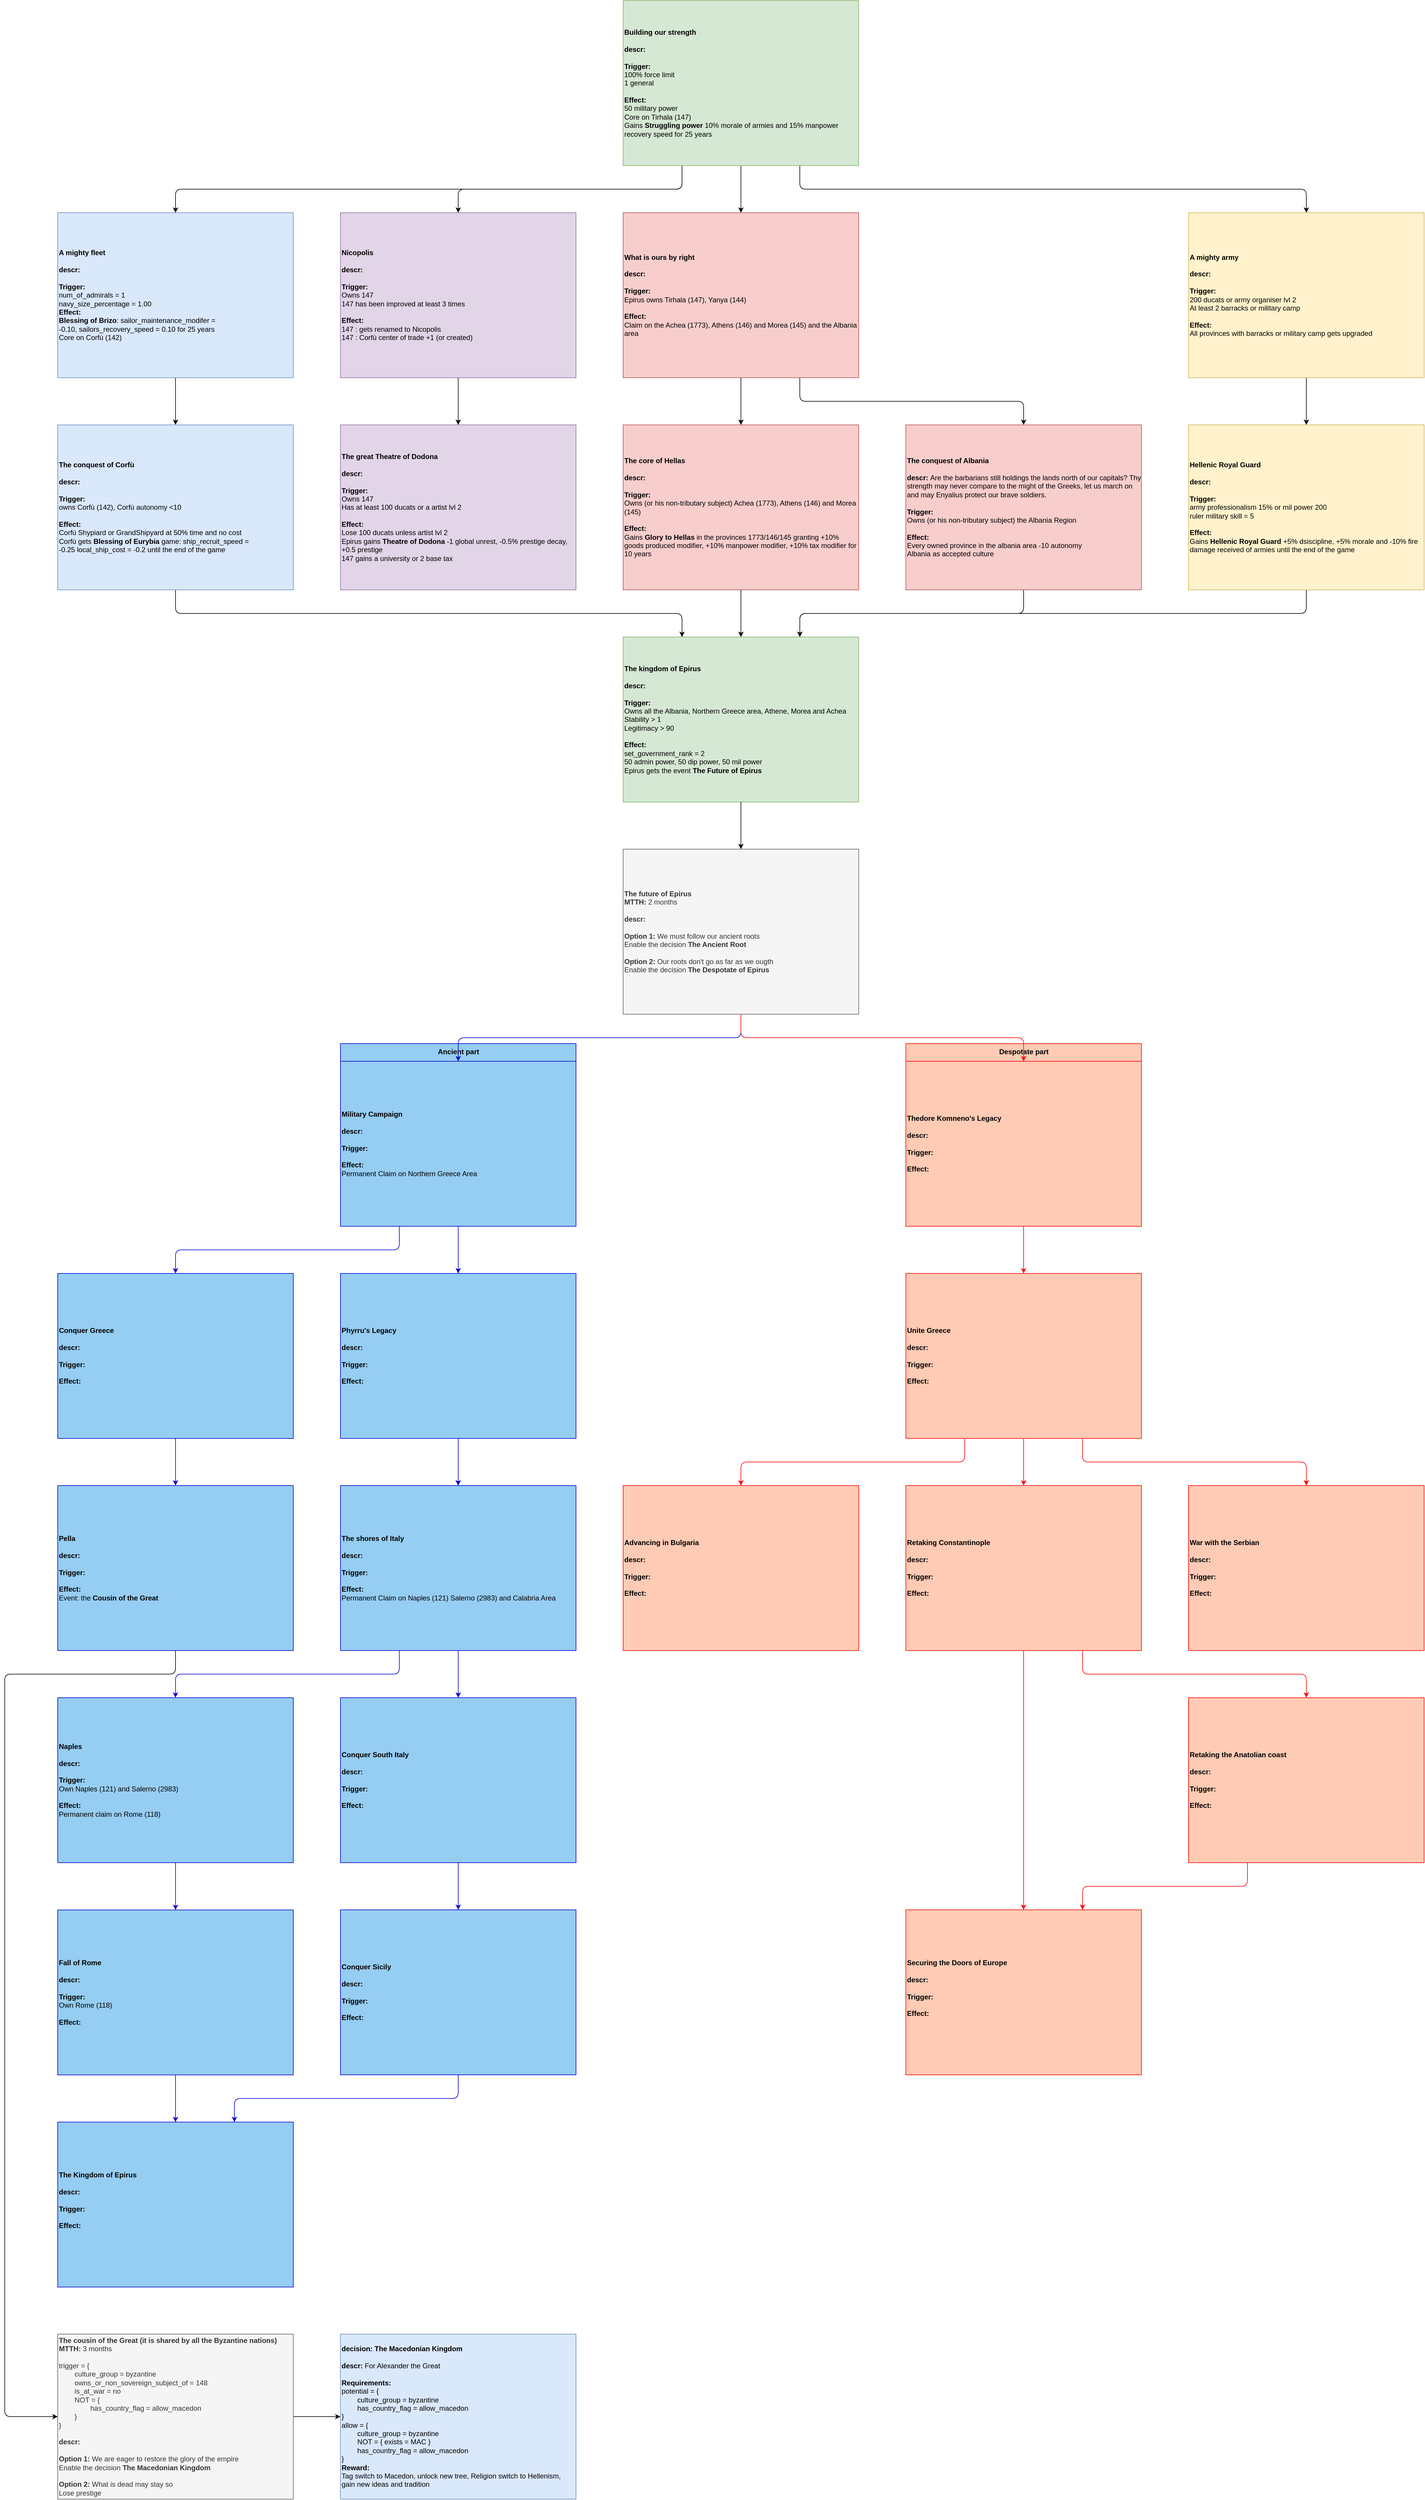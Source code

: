 <mxfile version="12.9.13" type="device"><diagram id="JSD4XVhqdjZ0qdAwJBC-" name="Missions"><mxGraphModel dx="3276" dy="967" grid="1" gridSize="10" guides="1" tooltips="1" connect="1" arrows="1" fold="1" page="1" pageScale="1" pageWidth="850" pageHeight="1100" math="0" shadow="0"><root><mxCell id="0"/><mxCell id="doVmv96XuNLW7yNiqBIi-142" value="Despotate" style="" parent="0"/><mxCell id="XpWIWKuxL6OS8saGfY0u-14" style="edgeStyle=orthogonalEdgeStyle;rounded=0;orthogonalLoop=1;jettySize=auto;html=1;exitX=0.5;exitY=1;exitDx=0;exitDy=0;" parent="doVmv96XuNLW7yNiqBIi-142" edge="1"><mxGeometry relative="1" as="geometry"><mxPoint x="2119.667" y="1730" as="sourcePoint"/></mxGeometry></mxCell><mxCell id="XpWIWKuxL6OS8saGfY0u-13" style="edgeStyle=orthogonalEdgeStyle;rounded=0;orthogonalLoop=1;jettySize=auto;html=1;exitX=0.5;exitY=1;exitDx=0;exitDy=0;" parent="doVmv96XuNLW7yNiqBIi-142" edge="1"><mxGeometry relative="1" as="geometry"><mxPoint x="1639.667" y="1730" as="sourcePoint"/></mxGeometry></mxCell><mxCell id="XpWIWKuxL6OS8saGfY0u-12" style="edgeStyle=orthogonalEdgeStyle;rounded=0;orthogonalLoop=1;jettySize=auto;html=1;exitX=0.5;exitY=1;exitDx=0;exitDy=0;" parent="doVmv96XuNLW7yNiqBIi-142" edge="1"><mxGeometry relative="1" as="geometry"><mxPoint x="1518" y="2097" as="targetPoint"/></mxGeometry></mxCell><mxCell id="k0WbKt2_abI3EW-nsHpf-10" value="" style="edgeStyle=orthogonalEdgeStyle;orthogonalLoop=1;jettySize=auto;html=1;fillColor=#f8cecc;strokeColor=#FF0000;rounded=1;" parent="doVmv96XuNLW7yNiqBIi-142" source="doVmv96XuNLW7yNiqBIi-148" target="k0WbKt2_abI3EW-nsHpf-9" edge="1"><mxGeometry relative="1" as="geometry"/></mxCell><mxCell id="doVmv96XuNLW7yNiqBIi-148" value="&lt;b&gt;Thedore Komneno's Legacy&lt;/b&gt;&lt;br&gt;&lt;br&gt;&lt;b&gt;descr:&lt;/b&gt;&amp;nbsp;&lt;div align=&quot;left&quot;&gt;&lt;br&gt;&lt;/div&gt;&lt;div align=&quot;left&quot;&gt;&lt;b&gt;Trigger:&lt;/b&gt;&lt;/div&gt;&lt;div align=&quot;left&quot;&gt;&lt;br&gt;&lt;/div&gt;&lt;div align=&quot;left&quot;&gt;&lt;b&gt;Effect:&lt;/b&gt;&lt;/div&gt;" style="rounded=0;whiteSpace=wrap;align=left;html=1;fillColor=#FFCBB5;strokeColor=#FF0000;" parent="doVmv96XuNLW7yNiqBIi-142" vertex="1"><mxGeometry x="1440" y="1800" width="400" height="280" as="geometry"/></mxCell><mxCell id="k0WbKt2_abI3EW-nsHpf-12" value="" style="edgeStyle=orthogonalEdgeStyle;orthogonalLoop=1;jettySize=auto;html=1;fillColor=#f8cecc;strokeColor=#FF0000;exitX=0.25;exitY=1;exitDx=0;exitDy=0;rounded=1;" parent="doVmv96XuNLW7yNiqBIi-142" source="k0WbKt2_abI3EW-nsHpf-9" target="k0WbKt2_abI3EW-nsHpf-11" edge="1"><mxGeometry relative="1" as="geometry"><Array as="points"><mxPoint x="1540" y="2480"/><mxPoint x="1160" y="2480"/></Array><mxPoint x="1540" y="2460" as="sourcePoint"/></mxGeometry></mxCell><mxCell id="_F-QuhPBdY_H0ZQ0A55n-8" value="" style="edgeStyle=orthogonalEdgeStyle;orthogonalLoop=1;jettySize=auto;html=1;strokeColor=#FF0000;rounded=1;" parent="doVmv96XuNLW7yNiqBIi-142" source="k0WbKt2_abI3EW-nsHpf-9" target="k0WbKt2_abI3EW-nsHpf-13" edge="1"><mxGeometry relative="1" as="geometry"/></mxCell><mxCell id="_F-QuhPBdY_H0ZQ0A55n-9" style="edgeStyle=orthogonalEdgeStyle;orthogonalLoop=1;jettySize=auto;html=1;exitX=0.75;exitY=1;exitDx=0;exitDy=0;strokeColor=#FF0000;rounded=1;" parent="doVmv96XuNLW7yNiqBIi-142" source="k0WbKt2_abI3EW-nsHpf-9" target="k0WbKt2_abI3EW-nsHpf-15" edge="1"><mxGeometry relative="1" as="geometry"/></mxCell><mxCell id="k0WbKt2_abI3EW-nsHpf-9" value="&lt;b&gt;Unite Greece&lt;/b&gt;&lt;br&gt;&lt;br&gt;&lt;b&gt;descr:&lt;/b&gt;&amp;nbsp;&lt;div align=&quot;left&quot;&gt;&lt;br&gt;&lt;/div&gt;&lt;div align=&quot;left&quot;&gt;&lt;b&gt;Trigger:&lt;/b&gt;&lt;/div&gt;&lt;div align=&quot;left&quot;&gt;&lt;br&gt;&lt;/div&gt;&lt;div align=&quot;left&quot;&gt;&lt;b&gt;Effect:&lt;/b&gt;&lt;/div&gt;" style="rounded=0;whiteSpace=wrap;align=left;html=1;fillColor=#FFCBB5;strokeColor=#FF0000;" parent="doVmv96XuNLW7yNiqBIi-142" vertex="1"><mxGeometry x="1440" y="2160" width="400" height="280" as="geometry"/></mxCell><mxCell id="k0WbKt2_abI3EW-nsHpf-15" value="&lt;b&gt;War with the Serbian&lt;/b&gt;&lt;br&gt;&lt;br&gt;&lt;b&gt;descr:&lt;/b&gt;&amp;nbsp;&lt;div align=&quot;left&quot;&gt;&lt;br&gt;&lt;/div&gt;&lt;div align=&quot;left&quot;&gt;&lt;b&gt;Trigger:&lt;/b&gt;&lt;/div&gt;&lt;div align=&quot;left&quot;&gt;&lt;br&gt;&lt;/div&gt;&lt;div align=&quot;left&quot;&gt;&lt;b&gt;Effect:&lt;/b&gt;&lt;/div&gt;" style="rounded=0;whiteSpace=wrap;align=left;html=1;fillColor=#FFCBB5;strokeColor=#FF0000;" parent="doVmv96XuNLW7yNiqBIi-142" vertex="1"><mxGeometry x="1920" y="2520" width="400" height="280" as="geometry"/></mxCell><mxCell id="_F-QuhPBdY_H0ZQ0A55n-10" value="" style="edgeStyle=orthogonalEdgeStyle;orthogonalLoop=1;jettySize=auto;html=1;strokeColor=#FF0000;rounded=1;" parent="doVmv96XuNLW7yNiqBIi-142" source="k0WbKt2_abI3EW-nsHpf-13" target="k0WbKt2_abI3EW-nsHpf-19" edge="1"><mxGeometry relative="1" as="geometry"/></mxCell><mxCell id="_F-QuhPBdY_H0ZQ0A55n-11" style="edgeStyle=orthogonalEdgeStyle;orthogonalLoop=1;jettySize=auto;html=1;exitX=0.75;exitY=1;exitDx=0;exitDy=0;strokeColor=#FF0000;rounded=1;" parent="doVmv96XuNLW7yNiqBIi-142" source="k0WbKt2_abI3EW-nsHpf-13" target="k0WbKt2_abI3EW-nsHpf-17" edge="1"><mxGeometry relative="1" as="geometry"/></mxCell><mxCell id="k0WbKt2_abI3EW-nsHpf-13" value="&lt;b&gt;Retaking Constantinople&lt;/b&gt;&lt;br&gt;&lt;br&gt;&lt;b&gt;descr:&lt;/b&gt;&amp;nbsp;&lt;div align=&quot;left&quot;&gt;&lt;br&gt;&lt;/div&gt;&lt;div align=&quot;left&quot;&gt;&lt;b&gt;Trigger:&lt;/b&gt;&lt;/div&gt;&lt;div align=&quot;left&quot;&gt;&lt;br&gt;&lt;/div&gt;&lt;div align=&quot;left&quot;&gt;&lt;b&gt;Effect:&lt;/b&gt;&lt;/div&gt;" style="rounded=0;whiteSpace=wrap;align=left;html=1;fillColor=#FFCBB5;strokeColor=#FF0000;" parent="doVmv96XuNLW7yNiqBIi-142" vertex="1"><mxGeometry x="1440" y="2520" width="400" height="280" as="geometry"/></mxCell><mxCell id="k0WbKt2_abI3EW-nsHpf-19" value="&lt;b&gt;Securing the Doors of Europe&lt;/b&gt;&lt;br&gt;&lt;br&gt;&lt;b&gt;descr:&lt;/b&gt;&amp;nbsp;&lt;div align=&quot;left&quot;&gt;&lt;br&gt;&lt;/div&gt;&lt;div align=&quot;left&quot;&gt;&lt;b&gt;Trigger:&lt;/b&gt;&lt;/div&gt;&lt;div align=&quot;left&quot;&gt;&lt;br&gt;&lt;/div&gt;&lt;div align=&quot;left&quot;&gt;&lt;b&gt;Effect:&lt;/b&gt;&lt;/div&gt;&lt;div align=&quot;left&quot;&gt;&lt;br&gt;&lt;/div&gt;" style="rounded=0;whiteSpace=wrap;align=left;html=1;fillColor=#FFCBB5;strokeColor=#FF0000;" parent="doVmv96XuNLW7yNiqBIi-142" vertex="1"><mxGeometry x="1440" y="3240" width="400" height="280" as="geometry"/></mxCell><mxCell id="NS1wi6EwU3-D58TCMAA_-5" style="edgeStyle=orthogonalEdgeStyle;orthogonalLoop=1;jettySize=auto;html=1;exitX=0.25;exitY=1;exitDx=0;exitDy=0;entryX=0.75;entryY=0;entryDx=0;entryDy=0;strokeColor=#FF0000;rounded=1;" parent="doVmv96XuNLW7yNiqBIi-142" source="k0WbKt2_abI3EW-nsHpf-17" target="k0WbKt2_abI3EW-nsHpf-19" edge="1"><mxGeometry relative="1" as="geometry"/></mxCell><mxCell id="k0WbKt2_abI3EW-nsHpf-17" value="&lt;b&gt;Retaking the Anatolian coast&lt;/b&gt;&lt;br&gt;&lt;br&gt;&lt;b&gt;descr:&lt;/b&gt;&amp;nbsp;&lt;div align=&quot;left&quot;&gt;&lt;br&gt;&lt;/div&gt;&lt;div align=&quot;left&quot;&gt;&lt;b&gt;Trigger:&lt;/b&gt;&lt;/div&gt;&lt;div align=&quot;left&quot;&gt;&lt;br&gt;&lt;/div&gt;&lt;div align=&quot;left&quot;&gt;&lt;b&gt;Effect:&lt;/b&gt;&lt;/div&gt;" style="rounded=0;whiteSpace=wrap;align=left;html=1;fillColor=#FFCBB5;strokeColor=#FF0000;" parent="doVmv96XuNLW7yNiqBIi-142" vertex="1"><mxGeometry x="1920" y="2880" width="400" height="280" as="geometry"/></mxCell><mxCell id="k0WbKt2_abI3EW-nsHpf-11" value="&lt;b&gt;Advancing in Bulgaria&lt;/b&gt;&lt;br&gt;&lt;br&gt;&lt;b&gt;descr:&lt;/b&gt;&amp;nbsp;&lt;div align=&quot;left&quot;&gt;&lt;br&gt;&lt;/div&gt;&lt;div align=&quot;left&quot;&gt;&lt;b&gt;Trigger:&lt;/b&gt;&lt;/div&gt;&lt;div align=&quot;left&quot;&gt;&lt;br&gt;&lt;/div&gt;&lt;div align=&quot;left&quot;&gt;&lt;b&gt;Effect:&lt;/b&gt;&lt;/div&gt;" style="rounded=0;whiteSpace=wrap;align=left;html=1;fillColor=#FFCBB5;strokeColor=#FF0000;" parent="doVmv96XuNLW7yNiqBIi-142" vertex="1"><mxGeometry x="960" y="2520" width="400" height="280" as="geometry"/></mxCell><mxCell id="XpWIWKuxL6OS8saGfY0u-16" style="edgeStyle=orthogonalEdgeStyle;orthogonalLoop=1;jettySize=auto;html=1;exitX=0.5;exitY=1;exitDx=0;exitDy=0;rounded=1;" parent="doVmv96XuNLW7yNiqBIi-142" source="doVmv96XuNLW7yNiqBIi-207" target="doVmv96XuNLW7yNiqBIi-200" edge="1"><mxGeometry relative="1" as="geometry"/></mxCell><mxCell id="XVp1xsooK0-aIgSXSD1Y-7" value="Despotate part" style="text;html=1;fontSize=12;align=center;fontStyle=1;fillColor=#FFCBB5;strokeColor=#FF0000;" parent="doVmv96XuNLW7yNiqBIi-142" vertex="1"><mxGeometry x="1440" y="1770" width="400" height="30" as="geometry"/></mxCell><mxCell id="doVmv96XuNLW7yNiqBIi-133" value="Ancient" style="" parent="0"/><mxCell id="XpWIWKuxL6OS8saGfY0u-19" style="edgeStyle=orthogonalEdgeStyle;rounded=1;orthogonalLoop=1;jettySize=auto;html=1;exitX=0.5;exitY=1;exitDx=0;exitDy=0;fillColor=#f8cecc;strokeColor=#0000CC;" parent="doVmv96XuNLW7yNiqBIi-133" source="doVmv96XuNLW7yNiqBIi-157" target="doVmv96XuNLW7yNiqBIi-135" edge="1"><mxGeometry relative="1" as="geometry"/></mxCell><mxCell id="doVmv96XuNLW7yNiqBIi-157" value="&lt;b&gt;Naples&lt;/b&gt;&lt;br&gt;&lt;br&gt;&lt;b&gt;descr:&lt;/b&gt;&amp;nbsp;&lt;div align=&quot;left&quot;&gt;&lt;br&gt;&lt;/div&gt;&lt;div align=&quot;left&quot;&gt;&lt;b&gt;Trigger:&lt;/b&gt;&lt;/div&gt;&lt;div align=&quot;left&quot;&gt;Own Naples (121) and Salerno (2983)&lt;/div&gt;&lt;div align=&quot;left&quot;&gt;&lt;br&gt;&lt;/div&gt;&lt;div align=&quot;left&quot;&gt;&lt;b&gt;Effect:&lt;/b&gt;&lt;/div&gt;&lt;div align=&quot;left&quot;&gt;Permanent claim on Rome (118)&lt;/div&gt;" style="rounded=0;whiteSpace=wrap;html=1;fillColor=#96CDF2;strokeColor=#0000CC;align=left;" parent="doVmv96XuNLW7yNiqBIi-133" vertex="1"><mxGeometry y="2880" width="400" height="280" as="geometry"/></mxCell><mxCell id="XpWIWKuxL6OS8saGfY0u-20" style="edgeStyle=orthogonalEdgeStyle;rounded=1;orthogonalLoop=1;jettySize=auto;html=1;exitX=0.5;exitY=1;exitDx=0;exitDy=0;fillColor=#f8cecc;strokeColor=#0000CC;" parent="doVmv96XuNLW7yNiqBIi-133" source="doVmv96XuNLW7yNiqBIi-135" target="doVmv96XuNLW7yNiqBIi-136" edge="1"><mxGeometry relative="1" as="geometry"/></mxCell><mxCell id="doVmv96XuNLW7yNiqBIi-135" value="&lt;b&gt;Fall of Rome&lt;/b&gt;&lt;br&gt;&lt;br&gt;&lt;b&gt;descr:&lt;/b&gt;&amp;nbsp;&lt;div align=&quot;left&quot;&gt;&lt;br&gt;&lt;/div&gt;&lt;div align=&quot;left&quot;&gt;&lt;b&gt;Trigger:&lt;/b&gt;&lt;/div&gt;&lt;div align=&quot;left&quot;&gt;Own Rome (118)&lt;/div&gt;&lt;div align=&quot;left&quot;&gt;&lt;br&gt;&lt;/div&gt;&lt;div align=&quot;left&quot;&gt;&lt;b&gt;Effect:&lt;/b&gt;&lt;/div&gt;" style="rounded=0;whiteSpace=wrap;html=1;fillColor=#96CDF2;strokeColor=#0000CC;align=left;" parent="doVmv96XuNLW7yNiqBIi-133" vertex="1"><mxGeometry y="3240.159" width="400" height="280" as="geometry"/></mxCell><mxCell id="doVmv96XuNLW7yNiqBIi-136" value="&lt;b&gt;The Kingdom of Epirus&lt;/b&gt;&lt;br&gt;&lt;br&gt;&lt;b&gt;descr:&lt;/b&gt;&amp;nbsp;&lt;div align=&quot;left&quot;&gt;&lt;br&gt;&lt;/div&gt;&lt;div align=&quot;left&quot;&gt;&lt;b&gt;Trigger:&lt;/b&gt;&lt;/div&gt;&lt;div align=&quot;left&quot;&gt;&lt;br&gt;&lt;/div&gt;&lt;div align=&quot;left&quot;&gt;&lt;b&gt;Effect:&lt;/b&gt;&lt;/div&gt;&lt;div align=&quot;left&quot;&gt;&lt;br&gt;&lt;/div&gt;" style="rounded=0;whiteSpace=wrap;html=1;fillColor=#96CDF2;strokeColor=#0000CC;align=left;" parent="doVmv96XuNLW7yNiqBIi-133" vertex="1"><mxGeometry y="3600.159" width="400" height="280" as="geometry"/></mxCell><mxCell id="k0WbKt2_abI3EW-nsHpf-43" style="edgeStyle=orthogonalEdgeStyle;rounded=1;orthogonalLoop=1;jettySize=auto;html=1;exitX=0.5;exitY=1;exitDx=0;exitDy=0;fillColor=#f8cecc;strokeColor=#0000CC;" parent="doVmv96XuNLW7yNiqBIi-133" source="doVmv96XuNLW7yNiqBIi-200" target="doVmv96XuNLW7yNiqBIi-169" edge="1"><mxGeometry relative="1" as="geometry"/></mxCell><mxCell id="k0WbKt2_abI3EW-nsHpf-44" style="edgeStyle=orthogonalEdgeStyle;rounded=1;orthogonalLoop=1;jettySize=auto;html=1;exitX=0.25;exitY=1;exitDx=0;exitDy=0;fillColor=#f8cecc;strokeColor=#0000CC;" parent="doVmv96XuNLW7yNiqBIi-133" source="doVmv96XuNLW7yNiqBIi-200" target="doVmv96XuNLW7yNiqBIi-157" edge="1"><mxGeometry relative="1" as="geometry"/></mxCell><mxCell id="doVmv96XuNLW7yNiqBIi-200" value="&lt;b&gt;The shores of Italy&lt;/b&gt;&lt;br&gt;&lt;br&gt;&lt;b&gt;descr:&lt;/b&gt;&amp;nbsp;&lt;div align=&quot;left&quot;&gt;&lt;br&gt;&lt;/div&gt;&lt;div align=&quot;left&quot;&gt;&lt;b&gt;Trigger:&lt;/b&gt;&lt;/div&gt;&lt;div align=&quot;left&quot;&gt;&lt;br&gt;&lt;/div&gt;&lt;div align=&quot;left&quot;&gt;&lt;b&gt;Effect:&lt;/b&gt;&lt;/div&gt;&lt;div align=&quot;left&quot;&gt;Permanent Claim on Naples (121) Salerno (2983) and Calabria Area&lt;/div&gt;" style="rounded=0;whiteSpace=wrap;html=1;fillColor=#96CDF2;strokeColor=#0000CC;align=left;" parent="doVmv96XuNLW7yNiqBIi-133" vertex="1"><mxGeometry x="480" y="2520" width="400" height="280" as="geometry"/></mxCell><mxCell id="k0WbKt2_abI3EW-nsHpf-49" value="" style="edgeStyle=orthogonalEdgeStyle;rounded=1;orthogonalLoop=1;jettySize=auto;html=1;fillColor=#f8cecc;strokeColor=#0000CC;" parent="doVmv96XuNLW7yNiqBIi-133" source="doVmv96XuNLW7yNiqBIi-169" target="k0WbKt2_abI3EW-nsHpf-48" edge="1"><mxGeometry relative="1" as="geometry"/></mxCell><mxCell id="doVmv96XuNLW7yNiqBIi-169" value="&lt;b&gt;Conquer South Italy&lt;/b&gt;&lt;br&gt;&lt;br&gt;&lt;b&gt;descr:&lt;/b&gt;&amp;nbsp;&lt;div align=&quot;left&quot;&gt;&lt;br&gt;&lt;/div&gt;&lt;div align=&quot;left&quot;&gt;&lt;b&gt;Trigger:&lt;/b&gt;&lt;/div&gt;&lt;div align=&quot;left&quot;&gt;&lt;br&gt;&lt;/div&gt;&lt;div align=&quot;left&quot;&gt;&lt;b&gt;Effect:&lt;/b&gt;&lt;/div&gt;" style="rounded=0;whiteSpace=wrap;html=1;fillColor=#96CDF2;strokeColor=#0000CC;align=left;" parent="doVmv96XuNLW7yNiqBIi-133" vertex="1"><mxGeometry x="480" y="2880" width="400" height="280" as="geometry"/></mxCell><mxCell id="_F-QuhPBdY_H0ZQ0A55n-2" style="edgeStyle=orthogonalEdgeStyle;rounded=1;orthogonalLoop=1;jettySize=auto;html=1;exitX=0.5;exitY=1;exitDx=0;exitDy=0;strokeColor=#0000CC;entryX=0.75;entryY=0;entryDx=0;entryDy=0;" parent="doVmv96XuNLW7yNiqBIi-133" source="k0WbKt2_abI3EW-nsHpf-48" target="doVmv96XuNLW7yNiqBIi-136" edge="1"><mxGeometry relative="1" as="geometry"/></mxCell><mxCell id="k0WbKt2_abI3EW-nsHpf-48" value="&lt;b&gt;Conquer Sicily&lt;/b&gt;&lt;br&gt;&lt;br&gt;&lt;b&gt;descr:&lt;/b&gt;&amp;nbsp;&lt;div align=&quot;left&quot;&gt;&lt;br&gt;&lt;/div&gt;&lt;div align=&quot;left&quot;&gt;&lt;b&gt;Trigger:&lt;/b&gt;&lt;/div&gt;&lt;div align=&quot;left&quot;&gt;&lt;br&gt;&lt;/div&gt;&lt;div align=&quot;left&quot;&gt;&lt;b&gt;Effect:&lt;/b&gt;&lt;/div&gt;" style="rounded=0;whiteSpace=wrap;html=1;fillColor=#96CDF2;strokeColor=#0000CC;align=left;" parent="doVmv96XuNLW7yNiqBIi-133" vertex="1"><mxGeometry x="480" y="3240" width="400" height="280" as="geometry"/></mxCell><mxCell id="k0WbKt2_abI3EW-nsHpf-46" value="" style="edgeStyle=orthogonalEdgeStyle;rounded=1;orthogonalLoop=1;jettySize=auto;html=1;fillColor=#f8cecc;strokeColor=#0000CC;" parent="doVmv96XuNLW7yNiqBIi-133" source="doVmv96XuNLW7yNiqBIi-207" target="k0WbKt2_abI3EW-nsHpf-45" edge="1"><mxGeometry relative="1" as="geometry"/></mxCell><mxCell id="XVp1xsooK0-aIgSXSD1Y-1" style="edgeStyle=orthogonalEdgeStyle;rounded=1;orthogonalLoop=1;jettySize=auto;html=1;exitX=0.25;exitY=1;exitDx=0;exitDy=0;strokeColor=#0000CC;" parent="doVmv96XuNLW7yNiqBIi-133" source="doVmv96XuNLW7yNiqBIi-207" target="k0WbKt2_abI3EW-nsHpf-39" edge="1"><mxGeometry relative="1" as="geometry"/></mxCell><mxCell id="doVmv96XuNLW7yNiqBIi-207" value="&lt;div&gt;&lt;div&gt;&lt;b&gt;Military Campaign&lt;/b&gt;&lt;br&gt;&lt;br&gt;&lt;b&gt;descr:&lt;/b&gt;&amp;nbsp;&lt;div&gt;&lt;br&gt;&lt;/div&gt;&lt;div&gt;&lt;b&gt;Trigger:&lt;/b&gt;&lt;/div&gt;&lt;div&gt;&lt;br&gt;&lt;/div&gt;&lt;div&gt;&lt;b&gt;Effect:&lt;/b&gt;&lt;/div&gt;&lt;/div&gt;&lt;/div&gt;&lt;div&gt;Permanent Claim on Northern Greece Area&lt;/div&gt;" style="rounded=0;whiteSpace=wrap;html=1;align=left;fillColor=#96CDF2;strokeColor=#0000CC;shadow=0;glass=0;comic=0;" parent="doVmv96XuNLW7yNiqBIi-133" vertex="1"><mxGeometry x="480" y="1800" width="400" height="280" as="geometry"/></mxCell><mxCell id="k0WbKt2_abI3EW-nsHpf-47" value="" style="edgeStyle=orthogonalEdgeStyle;rounded=1;orthogonalLoop=1;jettySize=auto;html=1;fillColor=#f8cecc;strokeColor=#0000CC;" parent="doVmv96XuNLW7yNiqBIi-133" source="k0WbKt2_abI3EW-nsHpf-45" target="doVmv96XuNLW7yNiqBIi-200" edge="1"><mxGeometry relative="1" as="geometry"/></mxCell><mxCell id="k0WbKt2_abI3EW-nsHpf-45" value="&lt;div&gt;&lt;div&gt;&lt;b&gt;Phyrru's Legacy&lt;/b&gt;&lt;br&gt;&lt;br&gt;&lt;b&gt;descr:&lt;/b&gt;&amp;nbsp;&lt;div&gt;&lt;br&gt;&lt;/div&gt;&lt;div&gt;&lt;b&gt;Trigger:&lt;/b&gt;&lt;/div&gt;&lt;div&gt;&lt;br&gt;&lt;/div&gt;&lt;div&gt;&lt;b&gt;Effect:&lt;/b&gt;&lt;/div&gt;&lt;/div&gt;&lt;/div&gt;" style="rounded=0;whiteSpace=wrap;html=1;align=left;fillColor=#96CDF2;strokeColor=#0000CC;shadow=0;glass=0;comic=0;" parent="doVmv96XuNLW7yNiqBIi-133" vertex="1"><mxGeometry x="480" y="2160" width="400" height="280" as="geometry"/></mxCell><mxCell id="k0WbKt2_abI3EW-nsHpf-42" value="" style="edgeStyle=orthogonalEdgeStyle;rounded=1;orthogonalLoop=1;jettySize=auto;html=1;fillColor=#f8cecc;strokeColor=#0000CC;" parent="doVmv96XuNLW7yNiqBIi-133" source="k0WbKt2_abI3EW-nsHpf-39" target="k0WbKt2_abI3EW-nsHpf-41" edge="1"><mxGeometry relative="1" as="geometry"/></mxCell><mxCell id="k0WbKt2_abI3EW-nsHpf-39" value="&lt;div&gt;&lt;div&gt;&lt;b&gt;Conquer Greece&lt;/b&gt;&lt;br&gt;&lt;br&gt;&lt;b&gt;descr:&lt;/b&gt;&amp;nbsp;&lt;div&gt;&lt;br&gt;&lt;/div&gt;&lt;div&gt;&lt;b&gt;Trigger:&lt;/b&gt;&lt;/div&gt;&lt;div&gt;&lt;br&gt;&lt;/div&gt;&lt;div&gt;&lt;b&gt;Effect:&lt;/b&gt;&lt;/div&gt;&lt;/div&gt;&lt;/div&gt;" style="rounded=0;whiteSpace=wrap;html=1;align=left;fillColor=#96CDF2;strokeColor=#0000CC;shadow=0;glass=0;comic=0;" parent="doVmv96XuNLW7yNiqBIi-133" vertex="1"><mxGeometry y="2160" width="400" height="280" as="geometry"/></mxCell><mxCell id="k0WbKt2_abI3EW-nsHpf-41" value="&lt;div&gt;&lt;div&gt;&lt;b&gt;Pella&lt;/b&gt;&lt;br&gt;&lt;br&gt;&lt;b&gt;descr:&lt;/b&gt;&amp;nbsp;&lt;div&gt;&lt;br&gt;&lt;/div&gt;&lt;div&gt;&lt;b&gt;Trigger:&lt;/b&gt;&lt;/div&gt;&lt;div&gt;&lt;br&gt;&lt;/div&gt;&lt;div&gt;&lt;b&gt;Effect:&lt;/b&gt;&lt;/div&gt;&lt;/div&gt;&lt;/div&gt;&lt;div&gt;Event: the &lt;b&gt;Cousin of the Great&lt;/b&gt;&lt;/div&gt;" style="rounded=0;whiteSpace=wrap;html=1;align=left;fillColor=#96CDF2;strokeColor=#0000CC;shadow=0;glass=0;comic=0;" parent="doVmv96XuNLW7yNiqBIi-133" vertex="1"><mxGeometry y="2520" width="400" height="280" as="geometry"/></mxCell><mxCell id="XVp1xsooK0-aIgSXSD1Y-2" value="Ancient part" style="text;html=1;fontSize=12;align=center;fontStyle=1;fillColor=#96CDF2;strokeColor=#0000CC;" parent="doVmv96XuNLW7yNiqBIi-133" vertex="1"><mxGeometry x="480" y="1770" width="400" height="30" as="geometry"/></mxCell><mxCell id="NS1wi6EwU3-D58TCMAA_-3" style="edgeStyle=orthogonalEdgeStyle;rounded=1;orthogonalLoop=1;jettySize=auto;html=1;exitX=0.5;exitY=1;exitDx=0;exitDy=0;strokeColor=#0000CC;" parent="doVmv96XuNLW7yNiqBIi-133" source="NhiECctD-s8pzpQh2Z91-4" target="doVmv96XuNLW7yNiqBIi-207" edge="1"><mxGeometry relative="1" as="geometry"><mxPoint x="1160" y="1720" as="sourcePoint"/></mxGeometry></mxCell><mxCell id="1" value="Main" style="" parent="0"/><mxCell id="k0WbKt2_abI3EW-nsHpf-2" style="edgeStyle=orthogonalEdgeStyle;orthogonalLoop=1;jettySize=auto;html=1;exitX=0.5;exitY=1;exitDx=0;exitDy=0;rounded=1;" parent="1" source="wtVsXnpiRuxxbIqE9s_t-3" target="Y26h0f_wuVTDSehm1rrH-87" edge="1"><mxGeometry relative="1" as="geometry"/></mxCell><mxCell id="wtVsXnpiRuxxbIqE9s_t-3" value="&lt;b&gt;Nicopolis&lt;/b&gt;&lt;br&gt;&lt;br&gt;&lt;b&gt;descr:&lt;/b&gt;&amp;nbsp;&lt;div align=&quot;left&quot;&gt;&lt;br&gt;&lt;/div&gt;&lt;div align=&quot;left&quot;&gt;&lt;b&gt;Trigger:&lt;/b&gt;&lt;/div&gt;&lt;div align=&quot;left&quot;&gt;Owns 147&lt;/div&gt;&lt;div align=&quot;left&quot;&gt;147 has been improved at least 3 times&lt;/div&gt;&lt;div align=&quot;left&quot;&gt;&lt;b&gt;&lt;br&gt;&lt;/b&gt;&lt;/div&gt;&lt;div align=&quot;left&quot;&gt;&lt;b&gt;Effect:&lt;/b&gt;&lt;/div&gt;&lt;div align=&quot;left&quot;&gt;147 : gets renamed to Nicopolis&lt;/div&gt;&lt;div align=&quot;left&quot;&gt;147 : Corfù center of trade +1 (or created)&lt;br&gt;&lt;/div&gt;" style="rounded=0;whiteSpace=wrap;html=1;align=left;fillColor=#e1d5e7;strokeColor=#9673a6;" parent="1" vertex="1"><mxGeometry x="480" y="360" width="400" height="280" as="geometry"/></mxCell><mxCell id="_eqPtIQg1wHC0xkHdSVS-1" style="edgeStyle=orthogonalEdgeStyle;orthogonalLoop=1;jettySize=auto;html=1;exitX=0.25;exitY=1;exitDx=0;exitDy=0;rounded=1;" parent="1" source="Y26h0f_wuVTDSehm1rrH-1" target="Y26h0f_wuVTDSehm1rrH-27" edge="1"><mxGeometry relative="1" as="geometry"/></mxCell><mxCell id="_eqPtIQg1wHC0xkHdSVS-2" style="edgeStyle=orthogonalEdgeStyle;orthogonalLoop=1;jettySize=auto;html=1;exitX=0.75;exitY=1;exitDx=0;exitDy=0;rounded=1;" parent="1" source="Y26h0f_wuVTDSehm1rrH-1" target="Y26h0f_wuVTDSehm1rrH-6" edge="1"><mxGeometry relative="1" as="geometry"/></mxCell><mxCell id="k0WbKt2_abI3EW-nsHpf-1" style="edgeStyle=orthogonalEdgeStyle;orthogonalLoop=1;jettySize=auto;html=1;exitX=0.25;exitY=1;exitDx=0;exitDy=0;rounded=1;" parent="1" source="Y26h0f_wuVTDSehm1rrH-1" target="wtVsXnpiRuxxbIqE9s_t-3" edge="1"><mxGeometry relative="1" as="geometry"/></mxCell><mxCell id="K26pPz2fv6Pc3ZspI2oW-5" value="" style="edgeStyle=orthogonalEdgeStyle;orthogonalLoop=1;jettySize=auto;html=1;strokeColor=#000000;rounded=1;" parent="1" source="Y26h0f_wuVTDSehm1rrH-1" target="Y26h0f_wuVTDSehm1rrH-9" edge="1"><mxGeometry relative="1" as="geometry"/></mxCell><mxCell id="Y26h0f_wuVTDSehm1rrH-1" value="&lt;b&gt;Building our strength&lt;/b&gt;&lt;br&gt;&lt;br&gt;&lt;b&gt;descr:&lt;/b&gt;&amp;nbsp;&lt;div align=&quot;left&quot;&gt;&lt;br&gt;&lt;/div&gt;&lt;div align=&quot;left&quot;&gt;&lt;b&gt;Trigger:&lt;/b&gt;&lt;/div&gt;&lt;div align=&quot;left&quot;&gt;100% force limit&lt;/div&gt;&lt;div align=&quot;left&quot;&gt;1 general&lt;/div&gt;&lt;div align=&quot;left&quot;&gt;&lt;br&gt;&lt;/div&gt;&lt;div align=&quot;left&quot;&gt;&lt;b&gt;Effect:&lt;/b&gt;&lt;/div&gt;&lt;div align=&quot;left&quot;&gt;50 military power&lt;/div&gt;&lt;div align=&quot;left&quot;&gt;Core on Tirhala (147)&lt;/div&gt;&lt;div align=&quot;left&quot;&gt;Gains &lt;b&gt;Struggling power&amp;nbsp;&lt;/b&gt;10% morale of armies and 15% manpower recovery speed for 25 years&lt;/div&gt;" style="rounded=0;whiteSpace=wrap;html=1;align=left;fillColor=#d5e8d4;strokeColor=#82b366;" parent="1" vertex="1"><mxGeometry x="960" width="400" height="280" as="geometry"/></mxCell><mxCell id="k0WbKt2_abI3EW-nsHpf-4" value="" style="edgeStyle=orthogonalEdgeStyle;orthogonalLoop=1;jettySize=auto;html=1;rounded=1;" parent="1" source="Y26h0f_wuVTDSehm1rrH-6" target="k0WbKt2_abI3EW-nsHpf-3" edge="1"><mxGeometry relative="1" as="geometry"/></mxCell><mxCell id="Y26h0f_wuVTDSehm1rrH-6" value="&lt;div&gt;&lt;b&gt;A mighty army&lt;/b&gt;&lt;br&gt;&lt;br&gt;&lt;b&gt;descr:&lt;/b&gt;&amp;nbsp;&lt;div align=&quot;left&quot;&gt;&lt;br&gt;&lt;/div&gt;&lt;div align=&quot;left&quot;&gt;&lt;b&gt;Trigger:&lt;/b&gt;&lt;/div&gt;&lt;div align=&quot;left&quot;&gt;200 ducats or army organiser lvl&amp;nbsp;&lt;span&gt;2&lt;/span&gt;&lt;/div&gt;&lt;div align=&quot;left&quot;&gt;At least 2 barracks or military camp&lt;/div&gt;&lt;div align=&quot;left&quot;&gt;&lt;br&gt;&lt;/div&gt;&lt;div align=&quot;left&quot;&gt;&lt;b&gt;Effect:&lt;/b&gt;&lt;/div&gt;&lt;/div&gt;&lt;div align=&quot;left&quot;&gt;All provinces with barracks or military camp gets upgraded&lt;/div&gt;" style="rounded=0;whiteSpace=wrap;html=1;align=left;fillColor=#fff2cc;strokeColor=#d6b656;" parent="1" vertex="1"><mxGeometry x="1920" y="360" width="400" height="280" as="geometry"/></mxCell><mxCell id="K26pPz2fv6Pc3ZspI2oW-7" style="edgeStyle=orthogonalEdgeStyle;orthogonalLoop=1;jettySize=auto;html=1;exitX=0.5;exitY=1;exitDx=0;exitDy=0;entryX=0.75;entryY=0;entryDx=0;entryDy=0;strokeColor=#000000;rounded=1;" parent="1" source="k0WbKt2_abI3EW-nsHpf-3" target="7OjNnHxxJq4j9aL-d6-M-8" edge="1"><mxGeometry relative="1" as="geometry"/></mxCell><mxCell id="k0WbKt2_abI3EW-nsHpf-3" value="&lt;div&gt;&lt;b&gt;Hellenic Royal Guard&lt;/b&gt;&lt;br&gt;&lt;br&gt;&lt;b&gt;descr:&lt;/b&gt;&amp;nbsp;&lt;div align=&quot;left&quot;&gt;&lt;br&gt;&lt;/div&gt;&lt;div align=&quot;left&quot;&gt;&lt;b&gt;Trigger:&lt;/b&gt;&lt;/div&gt;&lt;div align=&quot;left&quot;&gt;army professionalism 15% or mil power 200&lt;/div&gt;&lt;div align=&quot;left&quot;&gt;ruler military skill = 5&lt;/div&gt;&lt;div align=&quot;left&quot;&gt;&lt;br&gt;&lt;/div&gt;&lt;div align=&quot;left&quot;&gt;&lt;b&gt;Effect:&lt;/b&gt;&lt;/div&gt;&lt;/div&gt;&lt;div align=&quot;left&quot;&gt;Gains &lt;b&gt;Hellenic Royal Guard&lt;/b&gt;&amp;nbsp;+5% dsiscipline, +5% morale and -10% fire damage received of armies until the end of the game&lt;/div&gt;" style="rounded=0;whiteSpace=wrap;html=1;align=left;fillColor=#fff2cc;strokeColor=#d6b656;" parent="1" vertex="1"><mxGeometry x="1920" y="720" width="400" height="280" as="geometry"/></mxCell><mxCell id="Y26h0f_wuVTDSehm1rrH-75" value="" style="edgeStyle=orthogonalEdgeStyle;rounded=0;orthogonalLoop=1;jettySize=auto;html=1;" parent="1" edge="1"><mxGeometry relative="1" as="geometry"><mxPoint x="1340" y="1680.071" as="sourcePoint"/></mxGeometry></mxCell><mxCell id="Y26h0f_wuVTDSehm1rrH-77" style="edgeStyle=orthogonalEdgeStyle;rounded=0;orthogonalLoop=1;jettySize=auto;html=1;" parent="1" edge="1"><mxGeometry relative="1" as="geometry"><Array as="points"><mxPoint x="1340" y="1720"/><mxPoint x="900" y="1720"/></Array><mxPoint x="1342.857" y="1680.071" as="sourcePoint"/></mxGeometry></mxCell><mxCell id="Y26h0f_wuVTDSehm1rrH-79" style="edgeStyle=orthogonalEdgeStyle;rounded=0;orthogonalLoop=1;jettySize=auto;html=1;" parent="1" edge="1"><mxGeometry relative="1" as="geometry"><Array as="points"><mxPoint x="1340" y="1720"/><mxPoint x="460" y="1720"/></Array><mxPoint x="1342.857" y="1680.071" as="sourcePoint"/></mxGeometry></mxCell><mxCell id="Y26h0f_wuVTDSehm1rrH-83" style="edgeStyle=orthogonalEdgeStyle;rounded=0;orthogonalLoop=1;jettySize=auto;html=1;" parent="1" edge="1"><mxGeometry relative="1" as="geometry"><Array as="points"><mxPoint x="1340" y="2120"/><mxPoint x="900" y="2120"/></Array><mxPoint x="1342.857" y="2080.071" as="sourcePoint"/></mxGeometry></mxCell><mxCell id="_eqPtIQg1wHC0xkHdSVS-5" style="edgeStyle=orthogonalEdgeStyle;orthogonalLoop=1;jettySize=auto;html=1;exitX=0.5;exitY=1;exitDx=0;exitDy=0;rounded=1;" parent="1" source="Y26h0f_wuVTDSehm1rrH-9" target="Y26h0f_wuVTDSehm1rrH-71" edge="1"><mxGeometry relative="1" as="geometry"/></mxCell><mxCell id="K26pPz2fv6Pc3ZspI2oW-6" style="edgeStyle=orthogonalEdgeStyle;orthogonalLoop=1;jettySize=auto;html=1;exitX=0.75;exitY=1;exitDx=0;exitDy=0;strokeColor=#000000;rounded=1;" parent="1" source="Y26h0f_wuVTDSehm1rrH-9" target="7OjNnHxxJq4j9aL-d6-M-1" edge="1"><mxGeometry relative="1" as="geometry"/></mxCell><mxCell id="Y26h0f_wuVTDSehm1rrH-9" value="&lt;div align=&quot;left&quot;&gt;&lt;b&gt;What is ours by right&lt;/b&gt;&lt;br&gt;&lt;br&gt;&lt;b&gt;descr:&lt;/b&gt;&amp;nbsp;&lt;div align=&quot;left&quot;&gt;&lt;br&gt;&lt;/div&gt;&lt;div align=&quot;left&quot;&gt;&lt;b&gt;Trigger:&lt;/b&gt;&lt;/div&gt;&lt;div align=&quot;left&quot;&gt;Epirus owns Tirhala (147), Yanya (144)&lt;/div&gt;&lt;div align=&quot;left&quot;&gt;&lt;br&gt;&lt;/div&gt;&lt;div align=&quot;left&quot;&gt;&lt;b&gt;Effect:&lt;/b&gt;&lt;/div&gt;&lt;div align=&quot;left&quot;&gt;Claim on the Achea (1773), Athens (146) and Morea (145) and the Albania area&lt;/div&gt;&lt;/div&gt;" style="rounded=0;whiteSpace=wrap;html=1;align=left;fillColor=#f8cecc;strokeColor=#b85450;" parent="1" vertex="1"><mxGeometry x="960" y="360" width="400" height="280" as="geometry"/></mxCell><mxCell id="7OjNnHxxJq4j9aL-d6-M-10" style="edgeStyle=orthogonalEdgeStyle;orthogonalLoop=1;jettySize=auto;html=1;exitX=0.5;exitY=1;exitDx=0;exitDy=0;entryX=0.75;entryY=0;entryDx=0;entryDy=0;rounded=1;" parent="1" source="7OjNnHxxJq4j9aL-d6-M-1" target="7OjNnHxxJq4j9aL-d6-M-8" edge="1"><mxGeometry relative="1" as="geometry"/></mxCell><mxCell id="7OjNnHxxJq4j9aL-d6-M-1" value="&lt;div align=&quot;left&quot;&gt;&lt;b&gt;The conquest of Albania&lt;/b&gt;&lt;br&gt;&lt;br&gt;&lt;b&gt;descr:&lt;/b&gt;&amp;nbsp;Are the barbarians still holdings the lands north of our capitals? Thy strength may never compare to the might of the Greeks, let us march on and may Enyalius protect our brave soldiers.&lt;div align=&quot;left&quot;&gt;&lt;br&gt;&lt;/div&gt;&lt;div align=&quot;left&quot;&gt;&lt;b&gt;Trigger:&lt;/b&gt;&lt;/div&gt;&lt;div align=&quot;left&quot;&gt;Owns (or his non-tributary subject) the Albania Region&lt;/div&gt;&lt;div align=&quot;left&quot;&gt;&lt;br&gt;&lt;/div&gt;&lt;div align=&quot;left&quot;&gt;&lt;b&gt;Effect:&lt;/b&gt;&lt;/div&gt;&lt;div align=&quot;left&quot;&gt;Every owned province in the albania area -10 autonomy&lt;/div&gt;&lt;div align=&quot;left&quot;&gt;Albania as accepted culture&lt;/div&gt;&lt;/div&gt;" style="rounded=0;whiteSpace=wrap;html=1;align=left;fillColor=#f8cecc;strokeColor=#b85450;" parent="1" vertex="1"><mxGeometry x="1440" y="720" width="400" height="280" as="geometry"/></mxCell><mxCell id="_eqPtIQg1wHC0xkHdSVS-11" style="edgeStyle=orthogonalEdgeStyle;orthogonalLoop=1;jettySize=auto;html=1;exitX=0.5;exitY=1;exitDx=0;exitDy=0;rounded=1;" parent="1" source="Y26h0f_wuVTDSehm1rrH-27" target="Y26h0f_wuVTDSehm1rrH-34" edge="1"><mxGeometry relative="1" as="geometry"/></mxCell><mxCell id="Y26h0f_wuVTDSehm1rrH-27" value="&lt;div align=&quot;left&quot;&gt;&lt;b&gt;A mighty fleet&lt;/b&gt;&lt;br&gt;&lt;br&gt;&lt;b&gt;descr:&lt;/b&gt;&amp;nbsp;&lt;div align=&quot;left&quot;&gt;&lt;br&gt;&lt;/div&gt;&lt;div align=&quot;left&quot;&gt;&lt;b&gt;Trigger:&lt;/b&gt;&lt;/div&gt;&lt;div align=&quot;left&quot;&gt;&lt;div align=&quot;left&quot;&gt;num_of_admirals = 1&lt;/div&gt;&lt;div align=&quot;left&quot;&gt;navy_size_percentage = 1.00&lt;/div&gt;&lt;/div&gt;&lt;div align=&quot;left&quot;&gt;&lt;b&gt;Effect:&lt;/b&gt;&lt;/div&gt;&lt;div align=&quot;left&quot;&gt;&lt;b&gt;Blessing of Brizo&lt;/b&gt;:&amp;nbsp;&lt;span&gt;sailor_maintenance_modifer = -0.10,&amp;nbsp;&lt;/span&gt;&lt;span&gt;sailors_recovery_speed = 0.10 for 25 years&lt;/span&gt;&lt;/div&gt;&lt;div align=&quot;left&quot;&gt;Core on Corfù (142)&lt;/div&gt;&lt;/div&gt;" style="rounded=0;whiteSpace=wrap;html=1;align=left;fillColor=#dae8fc;strokeColor=#6c8ebf;" parent="1" vertex="1"><mxGeometry y="360" width="400" height="280" as="geometry"/></mxCell><mxCell id="NS1wi6EwU3-D58TCMAA_-2" style="edgeStyle=orthogonalEdgeStyle;orthogonalLoop=1;jettySize=auto;html=1;exitX=0.5;exitY=1;exitDx=0;exitDy=0;entryX=0.25;entryY=0;entryDx=0;entryDy=0;rounded=1;" parent="1" source="Y26h0f_wuVTDSehm1rrH-34" target="7OjNnHxxJq4j9aL-d6-M-8" edge="1"><mxGeometry relative="1" as="geometry"/></mxCell><mxCell id="Y26h0f_wuVTDSehm1rrH-34" value="&lt;div align=&quot;left&quot;&gt;&lt;b&gt;The conquest of Corfù&lt;/b&gt;&lt;br&gt;&lt;br&gt;&lt;b&gt;descr:&lt;/b&gt;&amp;nbsp;&lt;div align=&quot;left&quot;&gt;&lt;br&gt;&lt;/div&gt;&lt;div align=&quot;left&quot;&gt;&lt;b&gt;Trigger:&lt;/b&gt;&lt;/div&gt;&lt;div align=&quot;left&quot;&gt;owns Corfù (142), Corfù autonomy &amp;lt;10&lt;/div&gt;&lt;div align=&quot;left&quot;&gt;&lt;b&gt;&lt;br&gt;&lt;/b&gt;&lt;/div&gt;&lt;div align=&quot;left&quot;&gt;&lt;b&gt;Effect:&lt;/b&gt;&lt;/div&gt;&lt;div align=&quot;left&quot;&gt;Corfù Shypiard or GrandShipyard at 50% time and no cost&lt;/div&gt;&lt;div align=&quot;left&quot;&gt;Corfù gets &lt;b&gt;Blessing of Eurybia&lt;/b&gt;&amp;nbsp;game:&amp;nbsp;&lt;span&gt;ship_recruit_speed = -0.25&amp;nbsp;&lt;/span&gt;&lt;span&gt;local_ship_cost = -0.2 until the end of the game&lt;/span&gt;&lt;/div&gt;&lt;/div&gt;" style="rounded=0;whiteSpace=wrap;html=1;align=left;fillColor=#dae8fc;strokeColor=#6c8ebf;" parent="1" vertex="1"><mxGeometry y="720" width="400" height="280" as="geometry"/></mxCell><mxCell id="K26pPz2fv6Pc3ZspI2oW-8" value="" style="edgeStyle=orthogonalEdgeStyle;orthogonalLoop=1;jettySize=auto;html=1;strokeColor=#000000;rounded=1;" parent="1" source="Y26h0f_wuVTDSehm1rrH-71" target="7OjNnHxxJq4j9aL-d6-M-8" edge="1"><mxGeometry relative="1" as="geometry"/></mxCell><mxCell id="Y26h0f_wuVTDSehm1rrH-71" value="&lt;div align=&quot;left&quot;&gt;&lt;b&gt;The core of Hellas&lt;/b&gt;&lt;br&gt;&lt;br&gt;&lt;b&gt;descr:&lt;/b&gt;&amp;nbsp;&lt;div align=&quot;left&quot;&gt;&lt;br&gt;&lt;/div&gt;&lt;div align=&quot;left&quot;&gt;&lt;b&gt;Trigger:&lt;/b&gt;&lt;/div&gt;&lt;div align=&quot;left&quot;&gt;Owns (or his non-tributary subject) Achea (1773), Athens (146) and Morea (145)&lt;br&gt;&lt;/div&gt;&lt;div align=&quot;left&quot;&gt;&lt;br&gt;&lt;/div&gt;&lt;div align=&quot;left&quot;&gt;&lt;b&gt;Effect:&lt;/b&gt;&lt;/div&gt;&lt;div align=&quot;left&quot;&gt;Gains&amp;nbsp;&lt;b&gt;Glory to Hellas&lt;/b&gt;&amp;nbsp;in the provinces 1773/146/145 granting +10% goods produced modifier, +10% manpower modifier, +10% tax modifier&amp;nbsp;for 10 years&lt;/div&gt;&lt;/div&gt;" style="rounded=0;whiteSpace=wrap;html=1;align=left;fillColor=#f8cecc;strokeColor=#b85450;" parent="1" vertex="1"><mxGeometry x="960.0" y="720" width="400" height="280" as="geometry"/></mxCell><mxCell id="k0WbKt2_abI3EW-nsHpf-8" style="edgeStyle=orthogonalEdgeStyle;orthogonalLoop=1;jettySize=auto;html=1;strokeColor=#FF0000;rounded=1;exitX=0.5;exitY=1;exitDx=0;exitDy=0;" parent="1" source="NhiECctD-s8pzpQh2Z91-4" target="doVmv96XuNLW7yNiqBIi-148" edge="1"><mxGeometry relative="1" as="geometry"><mxPoint x="1190" y="1740" as="sourcePoint"/></mxGeometry></mxCell><mxCell id="7OjNnHxxJq4j9aL-d6-M-8" value="&lt;div align=&quot;left&quot;&gt;&lt;b&gt;The kingdom of Epirus&lt;/b&gt;&lt;br&gt;&lt;br&gt;&lt;b&gt;descr:&lt;/b&gt;&amp;nbsp;&lt;div align=&quot;left&quot;&gt;&lt;br&gt;&lt;/div&gt;&lt;div align=&quot;left&quot;&gt;&lt;b&gt;Trigger:&lt;/b&gt;&lt;/div&gt;&lt;div align=&quot;left&quot;&gt;Owns all the Albania, Northern Greece area, Athene, Morea and Achea&lt;/div&gt;&lt;div align=&quot;left&quot;&gt;Stability &amp;gt; 1&lt;/div&gt;&lt;div align=&quot;left&quot;&gt;Legitimacy &amp;gt; 90&lt;/div&gt;&lt;div align=&quot;left&quot;&gt;&lt;br&gt;&lt;/div&gt;&lt;div align=&quot;left&quot;&gt;&lt;b&gt;Effect:&lt;/b&gt;&lt;/div&gt;&lt;div align=&quot;left&quot;&gt;set_government_rank = 2&lt;/div&gt;&lt;div align=&quot;left&quot;&gt;50 admin power, 50 dip power, 50 mil power&lt;/div&gt;&lt;div align=&quot;left&quot;&gt;Epirus gets the event &lt;b&gt;The Future of Epirus&lt;/b&gt;&lt;/div&gt;&lt;/div&gt;" style="rounded=0;whiteSpace=wrap;html=1;align=left;fillColor=#d5e8d4;strokeColor=#82b366;" parent="1" vertex="1"><mxGeometry x="960.0" y="1080" width="400" height="280" as="geometry"/></mxCell><mxCell id="Y26h0f_wuVTDSehm1rrH-82" style="edgeStyle=orthogonalEdgeStyle;rounded=0;orthogonalLoop=1;jettySize=auto;html=1;" parent="1" edge="1"><mxGeometry relative="1" as="geometry"><mxPoint x="900" y="2080" as="sourcePoint"/></mxGeometry></mxCell><mxCell id="Y26h0f_wuVTDSehm1rrH-81" style="edgeStyle=orthogonalEdgeStyle;rounded=0;orthogonalLoop=1;jettySize=auto;html=1;" parent="1" edge="1"><mxGeometry relative="1" as="geometry"><Array as="points"><mxPoint x="460" y="2120"/><mxPoint x="900" y="2120"/></Array><mxPoint x="457.143" y="2080" as="sourcePoint"/></mxGeometry></mxCell><mxCell id="Y26h0f_wuVTDSehm1rrH-87" value="&lt;b&gt;The great Theatre of Dodona&lt;/b&gt;&lt;br&gt;&lt;br&gt;&lt;b&gt;descr:&lt;/b&gt;&amp;nbsp;&lt;div align=&quot;left&quot;&gt;&lt;br&gt;&lt;/div&gt;&lt;div align=&quot;left&quot;&gt;&lt;b&gt;Trigger:&lt;/b&gt;&lt;/div&gt;&lt;div align=&quot;left&quot;&gt;Owns 147&lt;/div&gt;&lt;div align=&quot;left&quot;&gt;Has at least 100 ducats or a artist lvl 2&lt;/div&gt;&lt;div align=&quot;left&quot;&gt;&lt;b&gt;&lt;br&gt;&lt;/b&gt;&lt;/div&gt;&lt;div align=&quot;left&quot;&gt;&lt;b&gt;Effect:&lt;/b&gt;&lt;/div&gt;&lt;div align=&quot;left&quot;&gt;Lose 100 ducats unless artist lvl 2&lt;/div&gt;&lt;div align=&quot;left&quot;&gt;Epirus gains &lt;b&gt;Theatre of Dodona&lt;/b&gt;&amp;nbsp;-1 global unrest, -0.5% prestige decay, +0.5 prestige&lt;/div&gt;&lt;div align=&quot;left&quot;&gt;147 gains a university or 2 base tax&lt;/div&gt;" style="rounded=0;whiteSpace=wrap;html=1;align=left;fillColor=#e1d5e7;strokeColor=#9673a6;" parent="1" vertex="1"><mxGeometry x="480" y="720" width="400" height="280" as="geometry"/></mxCell><mxCell id="doVmv96XuNLW7yNiqBIi-128" style="edgeStyle=orthogonalEdgeStyle;rounded=0;orthogonalLoop=1;jettySize=auto;html=1;exitX=0.5;exitY=1;exitDx=0;exitDy=0;entryX=0.5;entryY=0;entryDx=0;entryDy=0;" parent="1" edge="1"><mxGeometry relative="1" as="geometry"><mxPoint x="1778.571" y="1292.714" as="sourcePoint"/></mxGeometry></mxCell><mxCell id="doVmv96XuNLW7yNiqBIi-126" style="edgeStyle=orthogonalEdgeStyle;rounded=0;orthogonalLoop=1;jettySize=auto;html=1;exitX=0.5;exitY=1;exitDx=0;exitDy=0;entryX=0.5;entryY=0;entryDx=0;entryDy=0;" parent="1" edge="1"><mxGeometry relative="1" as="geometry"><mxPoint x="1778.571" y="1657.0" as="sourcePoint"/></mxGeometry></mxCell><mxCell id="NhiECctD-s8pzpQh2Z91-1" style="edgeStyle=orthogonalEdgeStyle;rounded=1;orthogonalLoop=1;jettySize=auto;html=1;" parent="1" source="NhiECctD-s8pzpQh2Z91-2" target="NhiECctD-s8pzpQh2Z91-3" edge="1"><mxGeometry relative="1" as="geometry"/></mxCell><mxCell id="NhiECctD-s8pzpQh2Z91-2" value="&lt;div align=&quot;left&quot;&gt;&lt;b&gt;The cousin of the Great (it is shared by all the Byzantine nations)&lt;/b&gt;&lt;/div&gt;&lt;div align=&quot;left&quot;&gt;&lt;b&gt;MTTH:&lt;/b&gt;&amp;nbsp;3 months&lt;/div&gt;&lt;div align=&quot;left&quot;&gt;&lt;br&gt;&lt;/div&gt;&lt;div align=&quot;left&quot;&gt;&lt;div align=&quot;left&quot;&gt;trigger = {&lt;/div&gt;&lt;div align=&quot;left&quot;&gt;&lt;span style=&quot;white-space: pre&quot;&gt;&#9;&lt;/span&gt;culture_group = byzantine&lt;/div&gt;&lt;div align=&quot;left&quot;&gt;&lt;span style=&quot;white-space: pre&quot;&gt;&#9;&lt;/span&gt;owns_or_non_sovereign_subject_of = 148&lt;/div&gt;&lt;div align=&quot;left&quot;&gt;&lt;span style=&quot;white-space: pre&quot;&gt;&#9;&lt;/span&gt;is_at_war = no&lt;/div&gt;&lt;div align=&quot;left&quot;&gt;&lt;span style=&quot;white-space: pre&quot;&gt;&#9;&lt;/span&gt;NOT = {&lt;/div&gt;&lt;div align=&quot;left&quot;&gt;&lt;span style=&quot;white-space: pre&quot;&gt;&#9;&#9;&lt;/span&gt;has_country_flag = allow_macedon&lt;/div&gt;&lt;div align=&quot;left&quot;&gt;&lt;span style=&quot;white-space: pre&quot;&gt;&#9;&lt;/span&gt;}&lt;/div&gt;&lt;div align=&quot;left&quot;&gt;}&lt;/div&gt;&lt;/div&gt;&lt;div align=&quot;left&quot;&gt;&lt;br&gt;&lt;/div&gt;&lt;div align=&quot;left&quot;&gt;&lt;b&gt;descr:&lt;/b&gt;&amp;nbsp;&lt;/div&gt;&lt;div align=&quot;left&quot;&gt;&lt;br&gt;&lt;/div&gt;&lt;div align=&quot;left&quot;&gt;&lt;b&gt;Option 1:&lt;/b&gt; We are eager to restore the glory of the empire&lt;/div&gt;&lt;div align=&quot;left&quot;&gt;Enable the decision&amp;nbsp;&lt;b&gt;The Macedonian Kingdom&lt;/b&gt;&lt;/div&gt;&lt;div align=&quot;left&quot;&gt;&lt;br&gt;&lt;/div&gt;&lt;div align=&quot;left&quot;&gt;&lt;b&gt;Option 2:&lt;/b&gt;&amp;nbsp;What is dead may stay so&lt;/div&gt;&lt;div align=&quot;left&quot;&gt;Lose prestige&lt;/div&gt;" style="rounded=0;whiteSpace=wrap;html=1;align=left;fillColor=#f5f5f5;strokeColor=#666666;fontColor=#333333;" parent="1" vertex="1"><mxGeometry y="3960" width="400" height="280" as="geometry"/></mxCell><mxCell id="NhiECctD-s8pzpQh2Z91-3" value="&lt;b&gt;decision: The Macedonian Kingdom&lt;/b&gt;&lt;br&gt;&lt;br&gt;&lt;b&gt;descr:&lt;/b&gt;&amp;nbsp;For Alexander the Great&lt;br&gt;&lt;br&gt;&lt;b&gt;Requirements:&lt;/b&gt;&lt;br&gt;&lt;div&gt;potential = {&lt;/div&gt;&lt;div&gt;&lt;span style=&quot;white-space: pre&quot;&gt;&#9;&lt;/span&gt;culture_group = byzantine&lt;/div&gt;&lt;div&gt;&lt;span style=&quot;white-space: pre&quot;&gt;&#9;&lt;/span&gt;has_country_flag = allow_macedon&lt;/div&gt;&lt;div&gt;}&lt;/div&gt;&lt;div&gt;allow = {&lt;/div&gt;&lt;div&gt;&lt;span style=&quot;white-space: pre&quot;&gt;&#9;&lt;/span&gt;culture_group = byzantine&lt;/div&gt;&lt;div&gt;&lt;span style=&quot;white-space: pre&quot;&gt;&#9;&lt;/span&gt;NOT = { exists = MAC }&lt;/div&gt;&lt;div&gt;&lt;span style=&quot;white-space: pre&quot;&gt;&#9;&lt;/span&gt;has_country_flag = allow_macedon&lt;/div&gt;&lt;div&gt;}&lt;/div&gt;&lt;b&gt;Reward:&lt;/b&gt;&amp;nbsp;&lt;br&gt;Tag switch to Macedon, unlock new tree, Religion switch to Hellenism, gain new ideas and tradition" style="rounded=0;whiteSpace=wrap;html=1;align=left;fillColor=#dae8fc;strokeColor=#6c8ebf;" parent="1" vertex="1"><mxGeometry x="480" y="3960" width="400" height="280" as="geometry"/></mxCell><mxCell id="NhiECctD-s8pzpQh2Z91-4" value="&lt;div align=&quot;left&quot;&gt;&lt;b&gt;The future of Epirus&lt;/b&gt;&lt;/div&gt;&lt;div align=&quot;left&quot;&gt;&lt;b&gt;MTTH:&lt;/b&gt;&amp;nbsp;2 months&lt;/div&gt;&lt;div align=&quot;left&quot;&gt;&lt;br&gt;&lt;/div&gt;&lt;div align=&quot;left&quot;&gt;&lt;b&gt;descr:&lt;/b&gt;&amp;nbsp;&lt;/div&gt;&lt;div align=&quot;left&quot;&gt;&lt;br&gt;&lt;/div&gt;&lt;div align=&quot;left&quot;&gt;&lt;b&gt;Option 1:&lt;/b&gt; We must follow our ancient roots&lt;/div&gt;&lt;div align=&quot;left&quot;&gt;Enable the decision &lt;b&gt;The Ancient Root&lt;/b&gt;&lt;/div&gt;&lt;div align=&quot;left&quot;&gt;&lt;br&gt;&lt;/div&gt;&lt;div align=&quot;left&quot;&gt;&lt;b&gt;Option 2:&lt;/b&gt;&amp;nbsp;Our roots don't go as far as we ougth&lt;/div&gt;&lt;div align=&quot;left&quot;&gt;Enable the decision &lt;b&gt;The Despotate of Epirus&lt;/b&gt;&lt;br&gt;&lt;/div&gt;" style="rounded=0;whiteSpace=wrap;html=1;align=left;fillColor=#f5f5f5;strokeColor=#666666;fontColor=#333333;" parent="1" vertex="1"><mxGeometry x="960" y="1440" width="400" height="280" as="geometry"/></mxCell><mxCell id="NhiECctD-s8pzpQh2Z91-5" style="edgeStyle=orthogonalEdgeStyle;rounded=1;orthogonalLoop=1;jettySize=auto;html=1;" parent="1" target="NhiECctD-s8pzpQh2Z91-4" edge="1" source="7OjNnHxxJq4j9aL-d6-M-8"><mxGeometry relative="1" as="geometry"><mxPoint x="1360" y="1220.0" as="sourcePoint"/></mxGeometry></mxCell><mxCell id="zNbmMh0tlCnVW8Iz-ioS-1" style="edgeStyle=orthogonalEdgeStyle;rounded=1;orthogonalLoop=1;jettySize=auto;html=1;exitX=0.5;exitY=1;exitDx=0;exitDy=0;strokeColor=#000000;" edge="1" parent="1" source="k0WbKt2_abI3EW-nsHpf-41" target="NhiECctD-s8pzpQh2Z91-2"><mxGeometry relative="1" as="geometry"><Array as="points"><mxPoint x="200" y="2840"/><mxPoint x="-90" y="2840"/><mxPoint x="-90" y="4100"/></Array></mxGeometry></mxCell></root></mxGraphModel></diagram></mxfile>